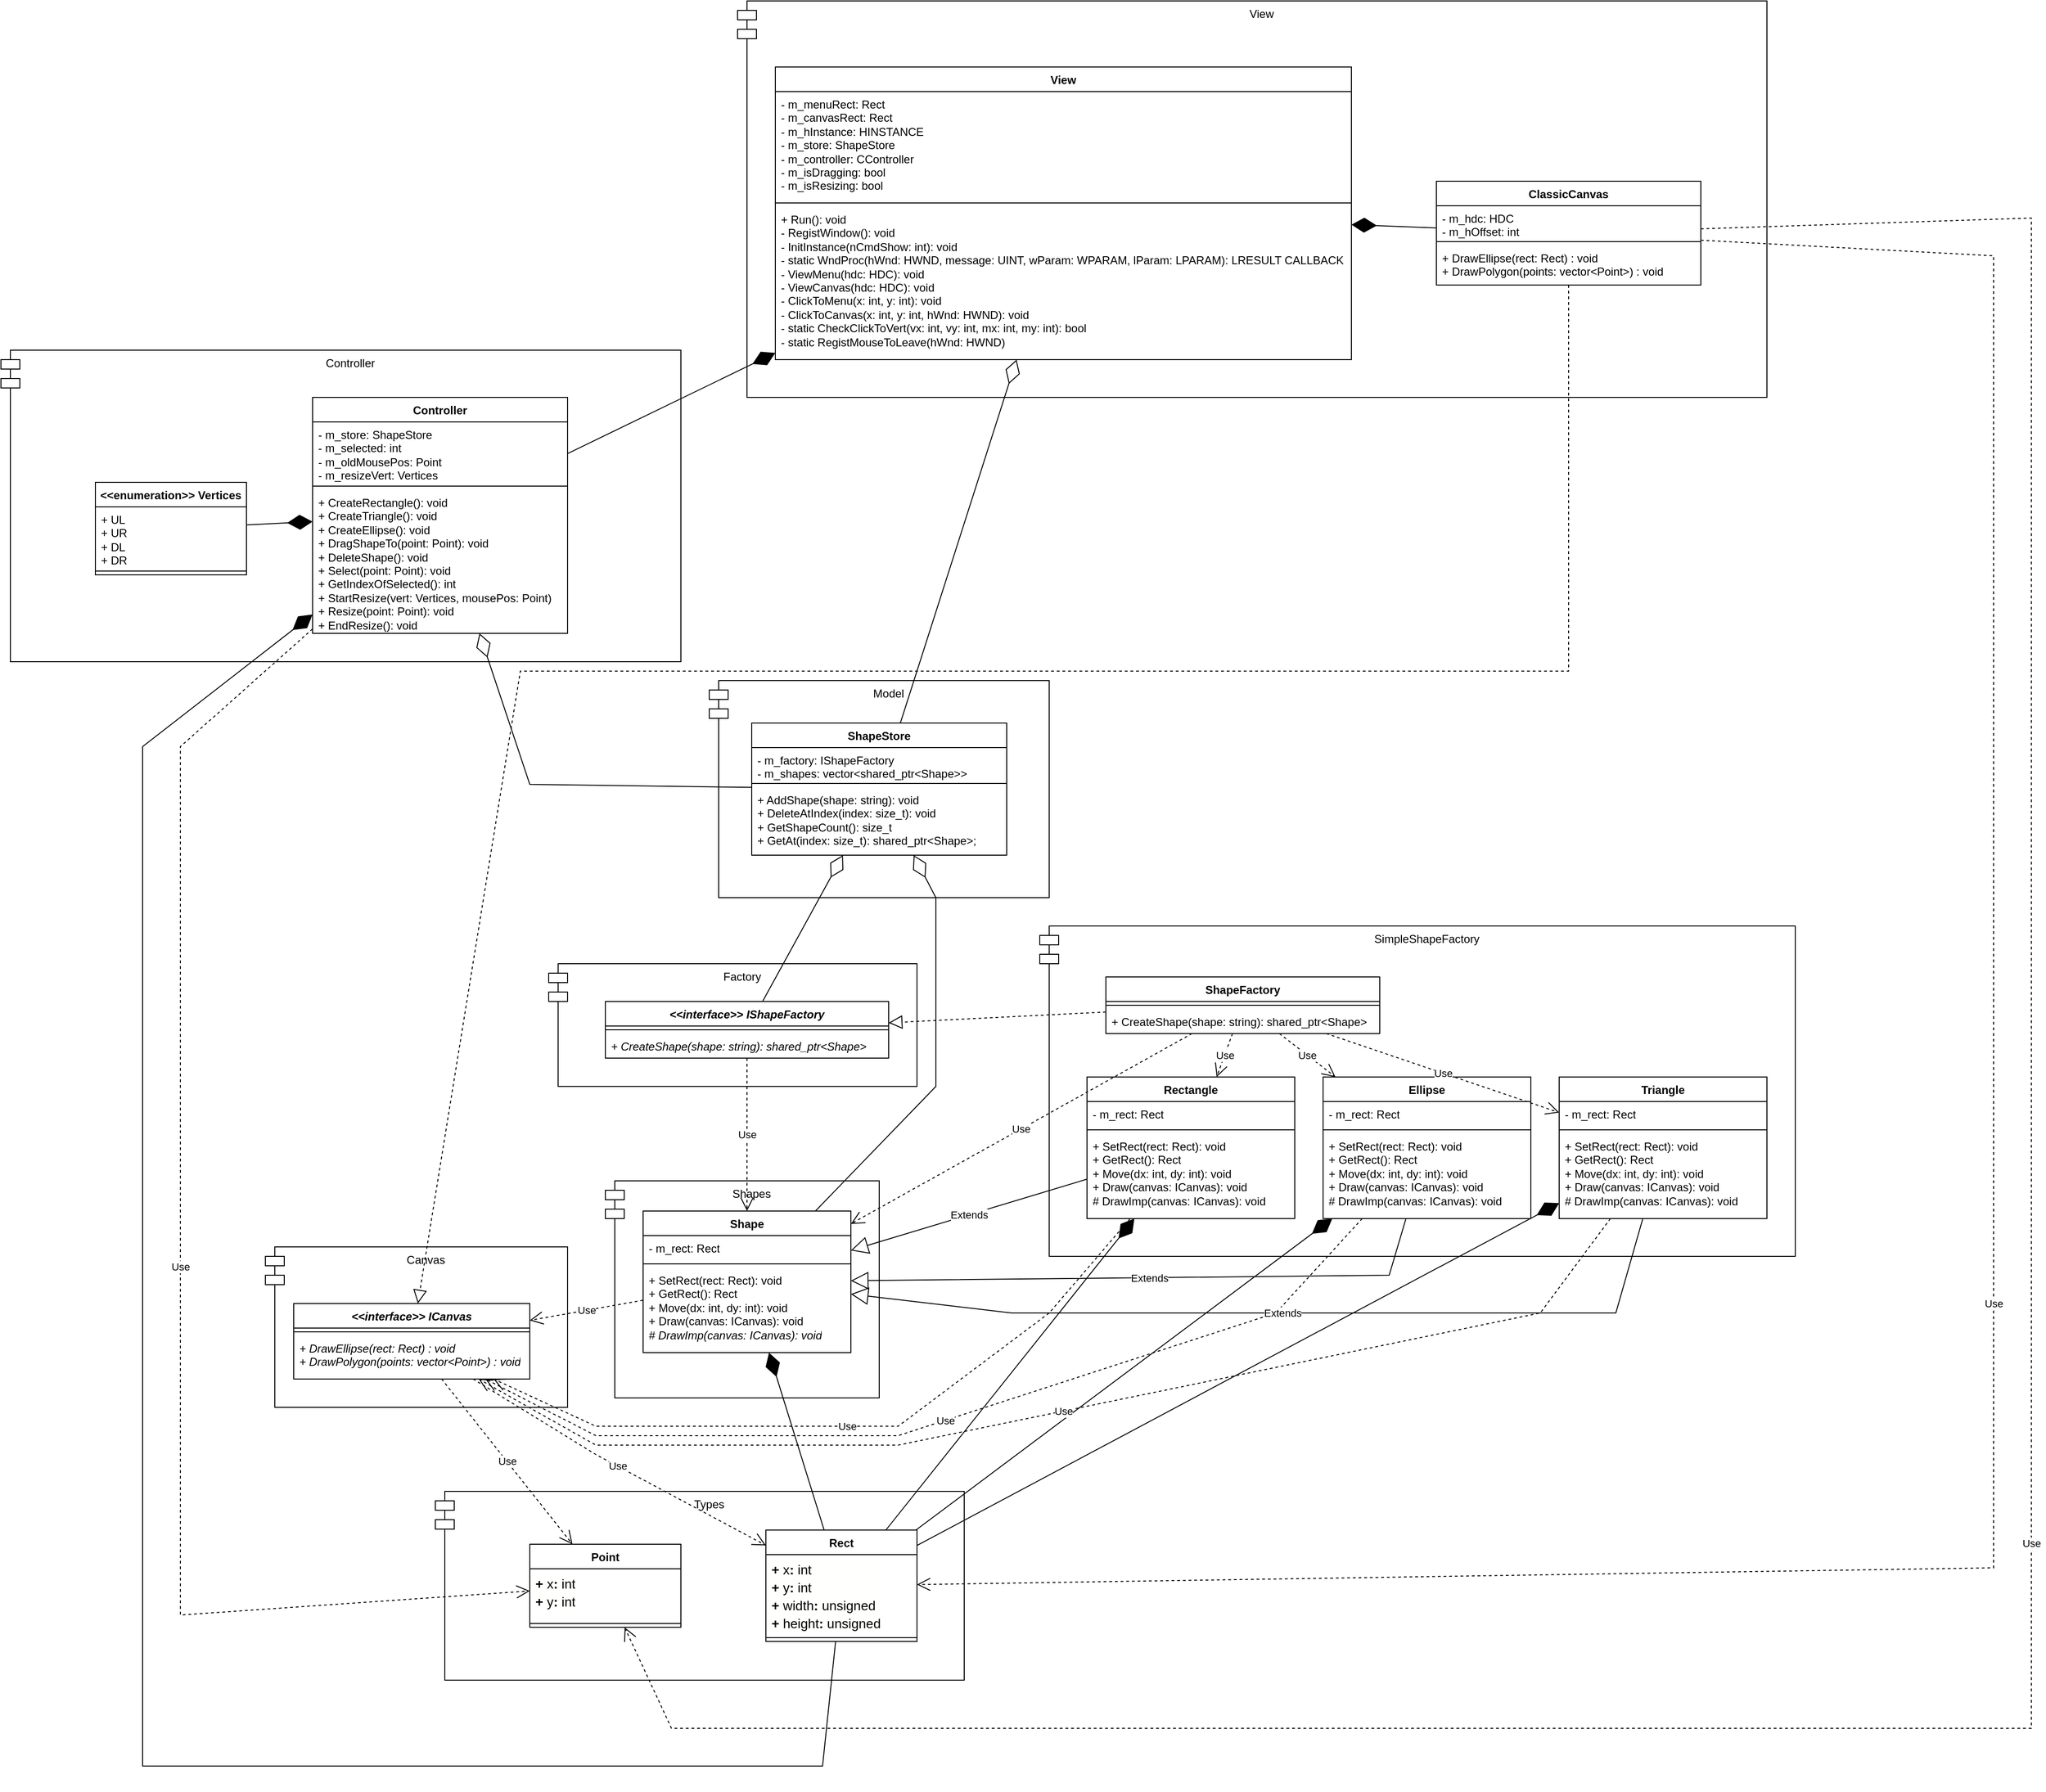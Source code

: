 <mxfile version="25.0.3">
  <diagram id="C5RBs43oDa-KdzZeNtuy" name="Page-1">
    <mxGraphModel dx="2845" dy="2247" grid="1" gridSize="10" guides="1" tooltips="1" connect="1" arrows="1" fold="1" page="1" pageScale="1" pageWidth="827" pageHeight="1169" math="0" shadow="0">
      <root>
        <mxCell id="WIyWlLk6GJQsqaUBKTNV-0" />
        <mxCell id="WIyWlLk6GJQsqaUBKTNV-1" parent="WIyWlLk6GJQsqaUBKTNV-0" />
        <mxCell id="ymav6V-hcm-zEig4iOVw-0" value="Types" style="shape=module;align=left;spacingLeft=20;align=center;verticalAlign=top;whiteSpace=wrap;html=1;" vertex="1" parent="WIyWlLk6GJQsqaUBKTNV-1">
          <mxGeometry x="-210" y="749" width="560" height="200" as="geometry" />
        </mxCell>
        <mxCell id="ymav6V-hcm-zEig4iOVw-1" value="Point" style="swimlane;fontStyle=1;align=center;verticalAlign=top;childLayout=stackLayout;horizontal=1;startSize=26;horizontalStack=0;resizeParent=1;resizeParentMax=0;resizeLast=0;collapsible=1;marginBottom=0;whiteSpace=wrap;html=1;" vertex="1" parent="WIyWlLk6GJQsqaUBKTNV-1">
          <mxGeometry x="-110" y="805" width="160" height="88" as="geometry" />
        </mxCell>
        <mxCell id="ymav6V-hcm-zEig4iOVw-2" value="&lt;div style=&quot;background-color: rgb(255, 255, 254); font-size: 14px; line-height: 19px; white-space: pre;&quot;&gt;&lt;div style=&quot;&quot;&gt;&lt;font face=&quot;Helvetica&quot;&gt;&lt;span style=&quot;font-weight: bold;&quot;&gt;+&lt;/span&gt; x&lt;span style=&quot;font-weight: bold;&quot;&gt;:&lt;/span&gt; int&lt;/font&gt;&lt;/div&gt;&lt;div style=&quot;&quot;&gt;&lt;font face=&quot;Helvetica&quot;&gt;&lt;span style=&quot;font-weight: bold;&quot;&gt;+&lt;/span&gt; y&lt;span style=&quot;font-weight: bold;&quot;&gt;:&lt;/span&gt; int&lt;/font&gt;&lt;/div&gt;&lt;/div&gt;" style="text;strokeColor=none;fillColor=none;align=left;verticalAlign=top;spacingLeft=4;spacingRight=4;overflow=hidden;rotatable=0;points=[[0,0.5],[1,0.5]];portConstraint=eastwest;whiteSpace=wrap;html=1;" vertex="1" parent="ymav6V-hcm-zEig4iOVw-1">
          <mxGeometry y="26" width="160" height="54" as="geometry" />
        </mxCell>
        <mxCell id="ymav6V-hcm-zEig4iOVw-3" value="" style="line;strokeWidth=1;fillColor=none;align=left;verticalAlign=middle;spacingTop=-1;spacingLeft=3;spacingRight=3;rotatable=0;labelPosition=right;points=[];portConstraint=eastwest;strokeColor=inherit;" vertex="1" parent="ymav6V-hcm-zEig4iOVw-1">
          <mxGeometry y="80" width="160" height="8" as="geometry" />
        </mxCell>
        <mxCell id="ymav6V-hcm-zEig4iOVw-5" value="Rect" style="swimlane;fontStyle=1;align=center;verticalAlign=top;childLayout=stackLayout;horizontal=1;startSize=26;horizontalStack=0;resizeParent=1;resizeParentMax=0;resizeLast=0;collapsible=1;marginBottom=0;whiteSpace=wrap;html=1;" vertex="1" parent="WIyWlLk6GJQsqaUBKTNV-1">
          <mxGeometry x="140" y="790" width="160" height="118" as="geometry" />
        </mxCell>
        <mxCell id="ymav6V-hcm-zEig4iOVw-6" value="&lt;div style=&quot;background-color: rgb(255, 255, 254); font-size: 14px; line-height: 19px; white-space: pre;&quot;&gt;&lt;div style=&quot;line-height: 19px;&quot;&gt;&lt;div style=&quot;&quot;&gt;&lt;font face=&quot;Helvetica&quot;&gt;&lt;span style=&quot;font-weight: bold;&quot;&gt;+&lt;/span&gt; x&lt;span style=&quot;font-weight: bold;&quot;&gt;:&lt;/span&gt; int&lt;/font&gt;&lt;/div&gt;&lt;div style=&quot;&quot;&gt;&lt;font face=&quot;Helvetica&quot;&gt;&lt;span style=&quot;font-weight: bold;&quot;&gt;+&lt;/span&gt; y&lt;span style=&quot;font-weight: bold;&quot;&gt;:&lt;/span&gt; int&lt;/font&gt;&lt;/div&gt;&lt;div style=&quot;&quot;&gt;&lt;font face=&quot;Helvetica&quot;&gt;&lt;span style=&quot;font-weight: bold;&quot;&gt;+&lt;/span&gt; width&lt;span style=&quot;font-weight: bold;&quot;&gt;:&lt;/span&gt; unsigned&lt;/font&gt;&lt;/div&gt;&lt;div style=&quot;&quot;&gt;&lt;font face=&quot;Helvetica&quot;&gt;&lt;span style=&quot;font-weight: bold;&quot;&gt;+&lt;/span&gt; height&lt;span style=&quot;font-weight: bold;&quot;&gt;:&lt;/span&gt; unsigned&lt;/font&gt;&lt;/div&gt;&lt;/div&gt;&lt;/div&gt;" style="text;strokeColor=none;fillColor=none;align=left;verticalAlign=top;spacingLeft=4;spacingRight=4;overflow=hidden;rotatable=0;points=[[0,0.5],[1,0.5]];portConstraint=eastwest;whiteSpace=wrap;html=1;" vertex="1" parent="ymav6V-hcm-zEig4iOVw-5">
          <mxGeometry y="26" width="160" height="84" as="geometry" />
        </mxCell>
        <mxCell id="ymav6V-hcm-zEig4iOVw-7" value="" style="line;strokeWidth=1;fillColor=none;align=left;verticalAlign=middle;spacingTop=-1;spacingLeft=3;spacingRight=3;rotatable=0;labelPosition=right;points=[];portConstraint=eastwest;strokeColor=inherit;" vertex="1" parent="ymav6V-hcm-zEig4iOVw-5">
          <mxGeometry y="110" width="160" height="8" as="geometry" />
        </mxCell>
        <mxCell id="ymav6V-hcm-zEig4iOVw-8" value="Canvas" style="shape=module;align=left;spacingLeft=20;align=center;verticalAlign=top;whiteSpace=wrap;html=1;" vertex="1" parent="WIyWlLk6GJQsqaUBKTNV-1">
          <mxGeometry x="-390" y="490" width="320" height="170" as="geometry" />
        </mxCell>
        <mxCell id="ymav6V-hcm-zEig4iOVw-9" value="&lt;i&gt;&amp;lt;&amp;lt;interface&amp;gt;&amp;gt; ICanvas&lt;/i&gt;" style="swimlane;fontStyle=1;align=center;verticalAlign=top;childLayout=stackLayout;horizontal=1;startSize=26;horizontalStack=0;resizeParent=1;resizeParentMax=0;resizeLast=0;collapsible=1;marginBottom=0;whiteSpace=wrap;html=1;" vertex="1" parent="WIyWlLk6GJQsqaUBKTNV-1">
          <mxGeometry x="-360" y="550" width="250" height="80" as="geometry" />
        </mxCell>
        <mxCell id="ymav6V-hcm-zEig4iOVw-11" value="" style="line;strokeWidth=1;fillColor=none;align=left;verticalAlign=middle;spacingTop=-1;spacingLeft=3;spacingRight=3;rotatable=0;labelPosition=right;points=[];portConstraint=eastwest;strokeColor=inherit;" vertex="1" parent="ymav6V-hcm-zEig4iOVw-9">
          <mxGeometry y="26" width="250" height="8" as="geometry" />
        </mxCell>
        <mxCell id="ymav6V-hcm-zEig4iOVw-12" value="&lt;i&gt;+ DrawEllipse(rect: Rect) : void&lt;/i&gt;&lt;div&gt;&lt;i&gt;+ DrawPolygon(points: vector&amp;lt;Point&amp;gt;) : void&lt;/i&gt;&lt;/div&gt;" style="text;strokeColor=none;fillColor=none;align=left;verticalAlign=top;spacingLeft=4;spacingRight=4;overflow=hidden;rotatable=0;points=[[0,0.5],[1,0.5]];portConstraint=eastwest;whiteSpace=wrap;html=1;" vertex="1" parent="ymav6V-hcm-zEig4iOVw-9">
          <mxGeometry y="34" width="250" height="46" as="geometry" />
        </mxCell>
        <mxCell id="ymav6V-hcm-zEig4iOVw-13" value="Shapes" style="shape=module;align=left;spacingLeft=20;align=center;verticalAlign=top;whiteSpace=wrap;html=1;" vertex="1" parent="WIyWlLk6GJQsqaUBKTNV-1">
          <mxGeometry x="-30" y="420" width="290" height="230" as="geometry" />
        </mxCell>
        <mxCell id="ymav6V-hcm-zEig4iOVw-14" value="Shape" style="swimlane;fontStyle=1;align=center;verticalAlign=top;childLayout=stackLayout;horizontal=1;startSize=26;horizontalStack=0;resizeParent=1;resizeParentMax=0;resizeLast=0;collapsible=1;marginBottom=0;whiteSpace=wrap;html=1;" vertex="1" parent="WIyWlLk6GJQsqaUBKTNV-1">
          <mxGeometry x="10" y="452" width="220" height="150" as="geometry" />
        </mxCell>
        <mxCell id="ymav6V-hcm-zEig4iOVw-15" value="- m_rect: Rect" style="text;strokeColor=none;fillColor=none;align=left;verticalAlign=top;spacingLeft=4;spacingRight=4;overflow=hidden;rotatable=0;points=[[0,0.5],[1,0.5]];portConstraint=eastwest;whiteSpace=wrap;html=1;" vertex="1" parent="ymav6V-hcm-zEig4iOVw-14">
          <mxGeometry y="26" width="220" height="26" as="geometry" />
        </mxCell>
        <mxCell id="ymav6V-hcm-zEig4iOVw-16" value="" style="line;strokeWidth=1;fillColor=none;align=left;verticalAlign=middle;spacingTop=-1;spacingLeft=3;spacingRight=3;rotatable=0;labelPosition=right;points=[];portConstraint=eastwest;strokeColor=inherit;" vertex="1" parent="ymav6V-hcm-zEig4iOVw-14">
          <mxGeometry y="52" width="220" height="8" as="geometry" />
        </mxCell>
        <mxCell id="ymav6V-hcm-zEig4iOVw-17" value="&lt;div&gt;+ SetRect(rect: Rect): void&lt;/div&gt;&lt;div&gt;+ GetRect(): Rect&lt;/div&gt;&lt;div&gt;+ Move(dx: int, dy: int): void&lt;/div&gt;&lt;div&gt;+ Draw(canvas: ICanvas): void&lt;/div&gt;&lt;div&gt;&lt;span style=&quot;background-color: initial;&quot;&gt;&lt;i&gt;# DrawImp(canvas: ICanvas): void&lt;/i&gt;&lt;/span&gt;&lt;/div&gt;" style="text;strokeColor=none;fillColor=none;align=left;verticalAlign=top;spacingLeft=4;spacingRight=4;overflow=hidden;rotatable=0;points=[[0,0.5],[1,0.5]];portConstraint=eastwest;whiteSpace=wrap;html=1;" vertex="1" parent="ymav6V-hcm-zEig4iOVw-14">
          <mxGeometry y="60" width="220" height="90" as="geometry" />
        </mxCell>
        <mxCell id="ymav6V-hcm-zEig4iOVw-18" value="Factory" style="shape=module;align=left;spacingLeft=20;align=center;verticalAlign=top;whiteSpace=wrap;html=1;" vertex="1" parent="WIyWlLk6GJQsqaUBKTNV-1">
          <mxGeometry x="-90" y="190" width="390" height="130" as="geometry" />
        </mxCell>
        <mxCell id="ymav6V-hcm-zEig4iOVw-19" value="Use" style="endArrow=open;endSize=12;dashed=1;html=1;rounded=0;" edge="1" parent="WIyWlLk6GJQsqaUBKTNV-1" source="ymav6V-hcm-zEig4iOVw-14" target="ymav6V-hcm-zEig4iOVw-9">
          <mxGeometry width="160" relative="1" as="geometry">
            <mxPoint x="-40" y="580" as="sourcePoint" />
            <mxPoint x="120" y="580" as="targetPoint" />
          </mxGeometry>
        </mxCell>
        <mxCell id="ymav6V-hcm-zEig4iOVw-20" value="" style="endArrow=diamondThin;endFill=1;endSize=24;html=1;rounded=0;" edge="1" parent="WIyWlLk6GJQsqaUBKTNV-1" source="ymav6V-hcm-zEig4iOVw-5" target="ymav6V-hcm-zEig4iOVw-14">
          <mxGeometry width="160" relative="1" as="geometry">
            <mxPoint x="-50" y="650" as="sourcePoint" />
            <mxPoint x="110" y="650" as="targetPoint" />
          </mxGeometry>
        </mxCell>
        <mxCell id="ymav6V-hcm-zEig4iOVw-21" value="Use" style="endArrow=open;endSize=12;dashed=1;html=1;rounded=0;" edge="1" parent="WIyWlLk6GJQsqaUBKTNV-1" source="ymav6V-hcm-zEig4iOVw-9" target="ymav6V-hcm-zEig4iOVw-1">
          <mxGeometry width="160" relative="1" as="geometry">
            <mxPoint x="-50" y="650" as="sourcePoint" />
            <mxPoint x="110" y="650" as="targetPoint" />
          </mxGeometry>
        </mxCell>
        <mxCell id="ymav6V-hcm-zEig4iOVw-22" value="Use" style="endArrow=open;endSize=12;dashed=1;html=1;rounded=0;" edge="1" parent="WIyWlLk6GJQsqaUBKTNV-1" source="ymav6V-hcm-zEig4iOVw-9" target="ymav6V-hcm-zEig4iOVw-5">
          <mxGeometry width="160" relative="1" as="geometry">
            <mxPoint x="-50" y="650" as="sourcePoint" />
            <mxPoint x="110" y="650" as="targetPoint" />
            <Array as="points">
              <mxPoint x="-40" y="710" />
            </Array>
          </mxGeometry>
        </mxCell>
        <mxCell id="ymav6V-hcm-zEig4iOVw-23" value="&lt;i&gt;&amp;lt;&amp;lt;interface&amp;gt;&amp;gt; IShapeFactory&lt;/i&gt;" style="swimlane;fontStyle=1;align=center;verticalAlign=top;childLayout=stackLayout;horizontal=1;startSize=26;horizontalStack=0;resizeParent=1;resizeParentMax=0;resizeLast=0;collapsible=1;marginBottom=0;whiteSpace=wrap;html=1;" vertex="1" parent="WIyWlLk6GJQsqaUBKTNV-1">
          <mxGeometry x="-30" y="230" width="300" height="60" as="geometry" />
        </mxCell>
        <mxCell id="ymav6V-hcm-zEig4iOVw-25" value="" style="line;strokeWidth=1;fillColor=none;align=left;verticalAlign=middle;spacingTop=-1;spacingLeft=3;spacingRight=3;rotatable=0;labelPosition=right;points=[];portConstraint=eastwest;strokeColor=inherit;" vertex="1" parent="ymav6V-hcm-zEig4iOVw-23">
          <mxGeometry y="26" width="300" height="8" as="geometry" />
        </mxCell>
        <mxCell id="ymav6V-hcm-zEig4iOVw-26" value="&lt;i&gt;+ CreateShape(shape: string): shared_ptr&amp;lt;Shape&amp;gt;&lt;/i&gt;" style="text;strokeColor=none;fillColor=none;align=left;verticalAlign=top;spacingLeft=4;spacingRight=4;overflow=hidden;rotatable=0;points=[[0,0.5],[1,0.5]];portConstraint=eastwest;whiteSpace=wrap;html=1;" vertex="1" parent="ymav6V-hcm-zEig4iOVw-23">
          <mxGeometry y="34" width="300" height="26" as="geometry" />
        </mxCell>
        <mxCell id="ymav6V-hcm-zEig4iOVw-27" value="Use" style="endArrow=open;endSize=12;dashed=1;html=1;rounded=0;" edge="1" parent="WIyWlLk6GJQsqaUBKTNV-1" source="ymav6V-hcm-zEig4iOVw-23" target="ymav6V-hcm-zEig4iOVw-14">
          <mxGeometry width="160" relative="1" as="geometry">
            <mxPoint x="-70" y="290" as="sourcePoint" />
            <mxPoint x="90" y="290" as="targetPoint" />
          </mxGeometry>
        </mxCell>
        <mxCell id="ymav6V-hcm-zEig4iOVw-28" value="SimpleShapeFactory" style="shape=module;align=left;spacingLeft=20;align=center;verticalAlign=top;whiteSpace=wrap;html=1;" vertex="1" parent="WIyWlLk6GJQsqaUBKTNV-1">
          <mxGeometry x="430" y="150" width="800" height="350" as="geometry" />
        </mxCell>
        <mxCell id="ymav6V-hcm-zEig4iOVw-29" value="ShapeFactory" style="swimlane;fontStyle=1;align=center;verticalAlign=top;childLayout=stackLayout;horizontal=1;startSize=26;horizontalStack=0;resizeParent=1;resizeParentMax=0;resizeLast=0;collapsible=1;marginBottom=0;whiteSpace=wrap;html=1;" vertex="1" parent="WIyWlLk6GJQsqaUBKTNV-1">
          <mxGeometry x="500" y="204" width="290" height="60" as="geometry" />
        </mxCell>
        <mxCell id="ymav6V-hcm-zEig4iOVw-31" value="" style="line;strokeWidth=1;fillColor=none;align=left;verticalAlign=middle;spacingTop=-1;spacingLeft=3;spacingRight=3;rotatable=0;labelPosition=right;points=[];portConstraint=eastwest;strokeColor=inherit;" vertex="1" parent="ymav6V-hcm-zEig4iOVw-29">
          <mxGeometry y="26" width="290" height="8" as="geometry" />
        </mxCell>
        <mxCell id="ymav6V-hcm-zEig4iOVw-32" value="+ CreateShape(shape: string): shared_ptr&amp;lt;Shape&amp;gt;" style="text;strokeColor=none;fillColor=none;align=left;verticalAlign=top;spacingLeft=4;spacingRight=4;overflow=hidden;rotatable=0;points=[[0,0.5],[1,0.5]];portConstraint=eastwest;whiteSpace=wrap;html=1;" vertex="1" parent="ymav6V-hcm-zEig4iOVw-29">
          <mxGeometry y="34" width="290" height="26" as="geometry" />
        </mxCell>
        <mxCell id="ymav6V-hcm-zEig4iOVw-33" value="Rectangle" style="swimlane;fontStyle=1;align=center;verticalAlign=top;childLayout=stackLayout;horizontal=1;startSize=26;horizontalStack=0;resizeParent=1;resizeParentMax=0;resizeLast=0;collapsible=1;marginBottom=0;whiteSpace=wrap;html=1;" vertex="1" parent="WIyWlLk6GJQsqaUBKTNV-1">
          <mxGeometry x="480" y="310" width="220" height="150" as="geometry" />
        </mxCell>
        <mxCell id="ymav6V-hcm-zEig4iOVw-34" value="- m_rect: Rect" style="text;strokeColor=none;fillColor=none;align=left;verticalAlign=top;spacingLeft=4;spacingRight=4;overflow=hidden;rotatable=0;points=[[0,0.5],[1,0.5]];portConstraint=eastwest;whiteSpace=wrap;html=1;" vertex="1" parent="ymav6V-hcm-zEig4iOVw-33">
          <mxGeometry y="26" width="220" height="26" as="geometry" />
        </mxCell>
        <mxCell id="ymav6V-hcm-zEig4iOVw-35" value="" style="line;strokeWidth=1;fillColor=none;align=left;verticalAlign=middle;spacingTop=-1;spacingLeft=3;spacingRight=3;rotatable=0;labelPosition=right;points=[];portConstraint=eastwest;strokeColor=inherit;" vertex="1" parent="ymav6V-hcm-zEig4iOVw-33">
          <mxGeometry y="52" width="220" height="8" as="geometry" />
        </mxCell>
        <mxCell id="ymav6V-hcm-zEig4iOVw-36" value="&lt;div&gt;+ SetRect(rect: Rect): void&lt;/div&gt;&lt;div&gt;+ GetRect(): Rect&lt;/div&gt;&lt;div&gt;+ Move(dx: int, dy: int): void&lt;/div&gt;&lt;div&gt;+ Draw(canvas: ICanvas): void&lt;/div&gt;&lt;div&gt;&lt;span style=&quot;background-color: initial;&quot;&gt;# DrawImp(canvas: ICanvas): void&lt;/span&gt;&lt;/div&gt;" style="text;strokeColor=none;fillColor=none;align=left;verticalAlign=top;spacingLeft=4;spacingRight=4;overflow=hidden;rotatable=0;points=[[0,0.5],[1,0.5]];portConstraint=eastwest;whiteSpace=wrap;html=1;" vertex="1" parent="ymav6V-hcm-zEig4iOVw-33">
          <mxGeometry y="60" width="220" height="90" as="geometry" />
        </mxCell>
        <mxCell id="ymav6V-hcm-zEig4iOVw-37" value="Ellipse" style="swimlane;fontStyle=1;align=center;verticalAlign=top;childLayout=stackLayout;horizontal=1;startSize=26;horizontalStack=0;resizeParent=1;resizeParentMax=0;resizeLast=0;collapsible=1;marginBottom=0;whiteSpace=wrap;html=1;" vertex="1" parent="WIyWlLk6GJQsqaUBKTNV-1">
          <mxGeometry x="730" y="310" width="220" height="150" as="geometry" />
        </mxCell>
        <mxCell id="ymav6V-hcm-zEig4iOVw-38" value="- m_rect: Rect" style="text;strokeColor=none;fillColor=none;align=left;verticalAlign=top;spacingLeft=4;spacingRight=4;overflow=hidden;rotatable=0;points=[[0,0.5],[1,0.5]];portConstraint=eastwest;whiteSpace=wrap;html=1;" vertex="1" parent="ymav6V-hcm-zEig4iOVw-37">
          <mxGeometry y="26" width="220" height="26" as="geometry" />
        </mxCell>
        <mxCell id="ymav6V-hcm-zEig4iOVw-39" value="" style="line;strokeWidth=1;fillColor=none;align=left;verticalAlign=middle;spacingTop=-1;spacingLeft=3;spacingRight=3;rotatable=0;labelPosition=right;points=[];portConstraint=eastwest;strokeColor=inherit;" vertex="1" parent="ymav6V-hcm-zEig4iOVw-37">
          <mxGeometry y="52" width="220" height="8" as="geometry" />
        </mxCell>
        <mxCell id="ymav6V-hcm-zEig4iOVw-40" value="&lt;div&gt;+ SetRect(rect: Rect): void&lt;/div&gt;&lt;div&gt;+ GetRect(): Rect&lt;/div&gt;&lt;div&gt;+ Move(dx: int, dy: int): void&lt;/div&gt;&lt;div&gt;+ Draw(canvas: ICanvas): void&lt;/div&gt;&lt;div&gt;&lt;span style=&quot;background-color: initial;&quot;&gt;# DrawImp(canvas: ICanvas): void&lt;/span&gt;&lt;/div&gt;" style="text;strokeColor=none;fillColor=none;align=left;verticalAlign=top;spacingLeft=4;spacingRight=4;overflow=hidden;rotatable=0;points=[[0,0.5],[1,0.5]];portConstraint=eastwest;whiteSpace=wrap;html=1;" vertex="1" parent="ymav6V-hcm-zEig4iOVw-37">
          <mxGeometry y="60" width="220" height="90" as="geometry" />
        </mxCell>
        <mxCell id="ymav6V-hcm-zEig4iOVw-41" value="Triangle" style="swimlane;fontStyle=1;align=center;verticalAlign=top;childLayout=stackLayout;horizontal=1;startSize=26;horizontalStack=0;resizeParent=1;resizeParentMax=0;resizeLast=0;collapsible=1;marginBottom=0;whiteSpace=wrap;html=1;" vertex="1" parent="WIyWlLk6GJQsqaUBKTNV-1">
          <mxGeometry x="980" y="310" width="220" height="150" as="geometry" />
        </mxCell>
        <mxCell id="ymav6V-hcm-zEig4iOVw-42" value="- m_rect: Rect" style="text;strokeColor=none;fillColor=none;align=left;verticalAlign=top;spacingLeft=4;spacingRight=4;overflow=hidden;rotatable=0;points=[[0,0.5],[1,0.5]];portConstraint=eastwest;whiteSpace=wrap;html=1;" vertex="1" parent="ymav6V-hcm-zEig4iOVw-41">
          <mxGeometry y="26" width="220" height="26" as="geometry" />
        </mxCell>
        <mxCell id="ymav6V-hcm-zEig4iOVw-43" value="" style="line;strokeWidth=1;fillColor=none;align=left;verticalAlign=middle;spacingTop=-1;spacingLeft=3;spacingRight=3;rotatable=0;labelPosition=right;points=[];portConstraint=eastwest;strokeColor=inherit;" vertex="1" parent="ymav6V-hcm-zEig4iOVw-41">
          <mxGeometry y="52" width="220" height="8" as="geometry" />
        </mxCell>
        <mxCell id="ymav6V-hcm-zEig4iOVw-44" value="&lt;div&gt;+ SetRect(rect: Rect): void&lt;/div&gt;&lt;div&gt;+ GetRect(): Rect&lt;/div&gt;&lt;div&gt;+ Move(dx: int, dy: int): void&lt;/div&gt;&lt;div&gt;+ Draw(canvas: ICanvas): void&lt;/div&gt;&lt;div&gt;&lt;span style=&quot;background-color: initial;&quot;&gt;# DrawImp(canvas: ICanvas): void&lt;/span&gt;&lt;/div&gt;" style="text;strokeColor=none;fillColor=none;align=left;verticalAlign=top;spacingLeft=4;spacingRight=4;overflow=hidden;rotatable=0;points=[[0,0.5],[1,0.5]];portConstraint=eastwest;whiteSpace=wrap;html=1;" vertex="1" parent="ymav6V-hcm-zEig4iOVw-41">
          <mxGeometry y="60" width="220" height="90" as="geometry" />
        </mxCell>
        <mxCell id="ymav6V-hcm-zEig4iOVw-45" value="" style="endArrow=diamondThin;endFill=1;endSize=24;html=1;rounded=0;" edge="1" parent="WIyWlLk6GJQsqaUBKTNV-1" source="ymav6V-hcm-zEig4iOVw-5" target="ymav6V-hcm-zEig4iOVw-33">
          <mxGeometry width="160" relative="1" as="geometry">
            <mxPoint x="212" y="800" as="sourcePoint" />
            <mxPoint x="153" y="612" as="targetPoint" />
          </mxGeometry>
        </mxCell>
        <mxCell id="ymav6V-hcm-zEig4iOVw-46" value="" style="endArrow=diamondThin;endFill=1;endSize=24;html=1;rounded=0;" edge="1" parent="WIyWlLk6GJQsqaUBKTNV-1" source="ymav6V-hcm-zEig4iOVw-5" target="ymav6V-hcm-zEig4iOVw-37">
          <mxGeometry width="160" relative="1" as="geometry">
            <mxPoint x="290" y="810" as="sourcePoint" />
            <mxPoint x="540" y="470" as="targetPoint" />
          </mxGeometry>
        </mxCell>
        <mxCell id="ymav6V-hcm-zEig4iOVw-47" value="" style="endArrow=diamondThin;endFill=1;endSize=24;html=1;rounded=0;" edge="1" parent="WIyWlLk6GJQsqaUBKTNV-1" source="ymav6V-hcm-zEig4iOVw-5" target="ymav6V-hcm-zEig4iOVw-41">
          <mxGeometry width="160" relative="1" as="geometry">
            <mxPoint x="287" y="810" as="sourcePoint" />
            <mxPoint x="550" y="480" as="targetPoint" />
          </mxGeometry>
        </mxCell>
        <mxCell id="ymav6V-hcm-zEig4iOVw-48" value="Use" style="endArrow=open;endSize=12;dashed=1;html=1;rounded=0;" edge="1" parent="WIyWlLk6GJQsqaUBKTNV-1" source="ymav6V-hcm-zEig4iOVw-33" target="ymav6V-hcm-zEig4iOVw-9">
          <mxGeometry width="160" relative="1" as="geometry">
            <mxPoint x="20" y="557" as="sourcePoint" />
            <mxPoint x="-100" y="578" as="targetPoint" />
            <Array as="points">
              <mxPoint x="440" y="560" />
              <mxPoint x="280" y="680" />
              <mxPoint x="-40" y="680" />
            </Array>
          </mxGeometry>
        </mxCell>
        <mxCell id="ymav6V-hcm-zEig4iOVw-49" value="Use" style="endArrow=open;endSize=12;dashed=1;html=1;rounded=0;" edge="1" parent="WIyWlLk6GJQsqaUBKTNV-1" source="ymav6V-hcm-zEig4iOVw-37" target="ymav6V-hcm-zEig4iOVw-9">
          <mxGeometry width="160" relative="1" as="geometry">
            <mxPoint x="536" y="470" as="sourcePoint" />
            <mxPoint x="-138" y="640" as="targetPoint" />
            <Array as="points">
              <mxPoint x="680" y="560" />
              <mxPoint x="280" y="690" />
              <mxPoint x="-40" y="690" />
            </Array>
          </mxGeometry>
        </mxCell>
        <mxCell id="ymav6V-hcm-zEig4iOVw-50" value="Use" style="endArrow=open;endSize=12;dashed=1;html=1;rounded=0;" edge="1" parent="WIyWlLk6GJQsqaUBKTNV-1" source="ymav6V-hcm-zEig4iOVw-41" target="ymav6V-hcm-zEig4iOVw-9">
          <mxGeometry width="160" relative="1" as="geometry">
            <mxPoint x="781" y="470" as="sourcePoint" />
            <mxPoint x="-147" y="640" as="targetPoint" />
            <Array as="points">
              <mxPoint x="960" y="560" />
              <mxPoint x="280" y="700" />
              <mxPoint x="-40" y="700" />
            </Array>
          </mxGeometry>
        </mxCell>
        <mxCell id="ymav6V-hcm-zEig4iOVw-51" value="Use" style="endArrow=open;endSize=12;dashed=1;html=1;rounded=0;" edge="1" parent="WIyWlLk6GJQsqaUBKTNV-1" source="ymav6V-hcm-zEig4iOVw-29" target="ymav6V-hcm-zEig4iOVw-33">
          <mxGeometry width="160" relative="1" as="geometry">
            <mxPoint x="650" y="350" as="sourcePoint" />
            <mxPoint x="810" y="350" as="targetPoint" />
          </mxGeometry>
        </mxCell>
        <mxCell id="ymav6V-hcm-zEig4iOVw-52" value="Use" style="endArrow=open;endSize=12;dashed=1;html=1;rounded=0;" edge="1" parent="WIyWlLk6GJQsqaUBKTNV-1" source="ymav6V-hcm-zEig4iOVw-29" target="ymav6V-hcm-zEig4iOVw-37">
          <mxGeometry width="160" relative="1" as="geometry">
            <mxPoint x="644" y="274" as="sourcePoint" />
            <mxPoint x="627" y="320" as="targetPoint" />
          </mxGeometry>
        </mxCell>
        <mxCell id="ymav6V-hcm-zEig4iOVw-53" value="Use" style="endArrow=open;endSize=12;dashed=1;html=1;rounded=0;" edge="1" parent="WIyWlLk6GJQsqaUBKTNV-1" source="ymav6V-hcm-zEig4iOVw-29" target="ymav6V-hcm-zEig4iOVw-41">
          <mxGeometry width="160" relative="1" as="geometry">
            <mxPoint x="694" y="274" as="sourcePoint" />
            <mxPoint x="753" y="320" as="targetPoint" />
          </mxGeometry>
        </mxCell>
        <mxCell id="ymav6V-hcm-zEig4iOVw-54" value="Use" style="endArrow=open;endSize=12;dashed=1;html=1;rounded=0;" edge="1" parent="WIyWlLk6GJQsqaUBKTNV-1" source="ymav6V-hcm-zEig4iOVw-29" target="ymav6V-hcm-zEig4iOVw-14">
          <mxGeometry width="160" relative="1" as="geometry">
            <mxPoint x="704" y="284" as="sourcePoint" />
            <mxPoint x="763" y="330" as="targetPoint" />
          </mxGeometry>
        </mxCell>
        <mxCell id="ymav6V-hcm-zEig4iOVw-56" value="" style="endArrow=block;dashed=1;endFill=0;endSize=12;html=1;rounded=0;" edge="1" parent="WIyWlLk6GJQsqaUBKTNV-1" source="ymav6V-hcm-zEig4iOVw-29" target="ymav6V-hcm-zEig4iOVw-23">
          <mxGeometry width="160" relative="1" as="geometry">
            <mxPoint x="320" y="330" as="sourcePoint" />
            <mxPoint x="480" y="330" as="targetPoint" />
          </mxGeometry>
        </mxCell>
        <mxCell id="ymav6V-hcm-zEig4iOVw-57" value="Extends" style="endArrow=block;endSize=16;endFill=0;html=1;rounded=0;" edge="1" parent="WIyWlLk6GJQsqaUBKTNV-1" source="ymav6V-hcm-zEig4iOVw-33" target="ymav6V-hcm-zEig4iOVw-14">
          <mxGeometry width="160" relative="1" as="geometry">
            <mxPoint x="450" y="470" as="sourcePoint" />
            <mxPoint x="610" y="470" as="targetPoint" />
          </mxGeometry>
        </mxCell>
        <mxCell id="ymav6V-hcm-zEig4iOVw-58" value="Extends" style="endArrow=block;endSize=16;endFill=0;html=1;rounded=0;" edge="1" parent="WIyWlLk6GJQsqaUBKTNV-1" source="ymav6V-hcm-zEig4iOVw-37" target="ymav6V-hcm-zEig4iOVw-14">
          <mxGeometry width="160" relative="1" as="geometry">
            <mxPoint x="490" y="428" as="sourcePoint" />
            <mxPoint x="240" y="504" as="targetPoint" />
            <Array as="points">
              <mxPoint x="800" y="520" />
            </Array>
          </mxGeometry>
        </mxCell>
        <mxCell id="ymav6V-hcm-zEig4iOVw-59" value="Extends" style="endArrow=block;endSize=16;endFill=0;html=1;rounded=0;" edge="1" parent="WIyWlLk6GJQsqaUBKTNV-1" source="ymav6V-hcm-zEig4iOVw-41" target="ymav6V-hcm-zEig4iOVw-14">
          <mxGeometry width="160" relative="1" as="geometry">
            <mxPoint x="828" y="470" as="sourcePoint" />
            <mxPoint x="240" y="536" as="targetPoint" />
            <Array as="points">
              <mxPoint x="1040" y="560" />
              <mxPoint x="400" y="560" />
            </Array>
          </mxGeometry>
        </mxCell>
        <mxCell id="ymav6V-hcm-zEig4iOVw-60" value="Model" style="shape=module;align=left;spacingLeft=20;align=center;verticalAlign=top;whiteSpace=wrap;html=1;" vertex="1" parent="WIyWlLk6GJQsqaUBKTNV-1">
          <mxGeometry x="80" y="-110" width="360" height="230" as="geometry" />
        </mxCell>
        <mxCell id="ymav6V-hcm-zEig4iOVw-61" value="ShapeStore" style="swimlane;fontStyle=1;align=center;verticalAlign=top;childLayout=stackLayout;horizontal=1;startSize=26;horizontalStack=0;resizeParent=1;resizeParentMax=0;resizeLast=0;collapsible=1;marginBottom=0;whiteSpace=wrap;html=1;" vertex="1" parent="WIyWlLk6GJQsqaUBKTNV-1">
          <mxGeometry x="125" y="-65" width="270" height="140" as="geometry" />
        </mxCell>
        <mxCell id="ymav6V-hcm-zEig4iOVw-62" value="- m_factory: IShapeFactory&lt;div&gt;- m_shapes: vector&amp;lt;shared_ptr&amp;lt;Shape&amp;gt;&amp;gt;&lt;/div&gt;" style="text;strokeColor=none;fillColor=none;align=left;verticalAlign=top;spacingLeft=4;spacingRight=4;overflow=hidden;rotatable=0;points=[[0,0.5],[1,0.5]];portConstraint=eastwest;whiteSpace=wrap;html=1;" vertex="1" parent="ymav6V-hcm-zEig4iOVw-61">
          <mxGeometry y="26" width="270" height="34" as="geometry" />
        </mxCell>
        <mxCell id="ymav6V-hcm-zEig4iOVw-63" value="" style="line;strokeWidth=1;fillColor=none;align=left;verticalAlign=middle;spacingTop=-1;spacingLeft=3;spacingRight=3;rotatable=0;labelPosition=right;points=[];portConstraint=eastwest;strokeColor=inherit;" vertex="1" parent="ymav6V-hcm-zEig4iOVw-61">
          <mxGeometry y="60" width="270" height="8" as="geometry" />
        </mxCell>
        <mxCell id="ymav6V-hcm-zEig4iOVw-64" value="+ AddShape(shape: string): void&lt;div&gt;+ DeleteAtIndex(index: size_t): void&lt;/div&gt;&lt;div&gt;+ GetShapeCount(): size_t&lt;/div&gt;&lt;div&gt;+ GetAt(index: size_t): shared_ptr&amp;lt;Shape&amp;gt;;&lt;/div&gt;" style="text;strokeColor=none;fillColor=none;align=left;verticalAlign=top;spacingLeft=4;spacingRight=4;overflow=hidden;rotatable=0;points=[[0,0.5],[1,0.5]];portConstraint=eastwest;whiteSpace=wrap;html=1;" vertex="1" parent="ymav6V-hcm-zEig4iOVw-61">
          <mxGeometry y="68" width="270" height="72" as="geometry" />
        </mxCell>
        <mxCell id="ymav6V-hcm-zEig4iOVw-65" value="" style="endArrow=diamondThin;endFill=0;endSize=24;html=1;rounded=0;" edge="1" parent="WIyWlLk6GJQsqaUBKTNV-1" source="ymav6V-hcm-zEig4iOVw-14" target="ymav6V-hcm-zEig4iOVw-61">
          <mxGeometry width="160" relative="1" as="geometry">
            <mxPoint x="140" y="10" as="sourcePoint" />
            <mxPoint x="300" y="10" as="targetPoint" />
            <Array as="points">
              <mxPoint x="320" y="320" />
              <mxPoint x="320" y="120" />
            </Array>
          </mxGeometry>
        </mxCell>
        <mxCell id="ymav6V-hcm-zEig4iOVw-66" value="" style="endArrow=diamondThin;endFill=0;endSize=24;html=1;rounded=0;" edge="1" parent="WIyWlLk6GJQsqaUBKTNV-1" source="ymav6V-hcm-zEig4iOVw-23" target="ymav6V-hcm-zEig4iOVw-61">
          <mxGeometry width="160" relative="1" as="geometry">
            <mxPoint x="180" y="260" as="sourcePoint" />
            <mxPoint x="330" y="140" as="targetPoint" />
          </mxGeometry>
        </mxCell>
        <mxCell id="ymav6V-hcm-zEig4iOVw-67" value="Controller" style="shape=module;align=left;spacingLeft=20;align=center;verticalAlign=top;whiteSpace=wrap;html=1;" vertex="1" parent="WIyWlLk6GJQsqaUBKTNV-1">
          <mxGeometry x="-670" y="-460" width="720" height="330" as="geometry" />
        </mxCell>
        <mxCell id="ymav6V-hcm-zEig4iOVw-68" value="Controller" style="swimlane;fontStyle=1;align=center;verticalAlign=top;childLayout=stackLayout;horizontal=1;startSize=26;horizontalStack=0;resizeParent=1;resizeParentMax=0;resizeLast=0;collapsible=1;marginBottom=0;whiteSpace=wrap;html=1;" vertex="1" parent="WIyWlLk6GJQsqaUBKTNV-1">
          <mxGeometry x="-340" y="-410" width="270" height="250" as="geometry" />
        </mxCell>
        <mxCell id="ymav6V-hcm-zEig4iOVw-69" value="- m_store: ShapeStore&lt;div&gt;- m_selected: int&lt;/div&gt;&lt;div&gt;- m_oldMousePos: Point&lt;/div&gt;&lt;div&gt;- m_resizeVert: Vertices&lt;/div&gt;" style="text;strokeColor=none;fillColor=none;align=left;verticalAlign=top;spacingLeft=4;spacingRight=4;overflow=hidden;rotatable=0;points=[[0,0.5],[1,0.5]];portConstraint=eastwest;whiteSpace=wrap;html=1;" vertex="1" parent="ymav6V-hcm-zEig4iOVw-68">
          <mxGeometry y="26" width="270" height="64" as="geometry" />
        </mxCell>
        <mxCell id="ymav6V-hcm-zEig4iOVw-70" value="" style="line;strokeWidth=1;fillColor=none;align=left;verticalAlign=middle;spacingTop=-1;spacingLeft=3;spacingRight=3;rotatable=0;labelPosition=right;points=[];portConstraint=eastwest;strokeColor=inherit;" vertex="1" parent="ymav6V-hcm-zEig4iOVw-68">
          <mxGeometry y="90" width="270" height="8" as="geometry" />
        </mxCell>
        <mxCell id="ymav6V-hcm-zEig4iOVw-71" value="+ CreateRectangle(): void&lt;div&gt;+ CreateTriangle(): void&lt;/div&gt;&lt;div&gt;+ CreateEllipse(): void&lt;/div&gt;&lt;div&gt;+ DragShapeTo(point: Point): void&lt;/div&gt;&lt;div&gt;+ DeleteShape(): void&lt;/div&gt;&lt;div&gt;+ Select(point: Point): void&lt;/div&gt;&lt;div&gt;+ GetIndexOfSelected(): int&lt;/div&gt;&lt;div&gt;+ StartResize(vert: Vertices, mousePos: Point)&lt;/div&gt;&lt;div&gt;+ Resize(point: Point): void&lt;/div&gt;&lt;div&gt;+ EndResize(): void&lt;/div&gt;" style="text;strokeColor=none;fillColor=none;align=left;verticalAlign=top;spacingLeft=4;spacingRight=4;overflow=hidden;rotatable=0;points=[[0,0.5],[1,0.5]];portConstraint=eastwest;whiteSpace=wrap;html=1;" vertex="1" parent="ymav6V-hcm-zEig4iOVw-68">
          <mxGeometry y="98" width="270" height="152" as="geometry" />
        </mxCell>
        <mxCell id="ymav6V-hcm-zEig4iOVw-72" value="&amp;lt;&amp;lt;enumeration&amp;gt;&amp;gt; Vertices" style="swimlane;fontStyle=1;align=center;verticalAlign=top;childLayout=stackLayout;horizontal=1;startSize=26;horizontalStack=0;resizeParent=1;resizeParentMax=0;resizeLast=0;collapsible=1;marginBottom=0;whiteSpace=wrap;html=1;" vertex="1" parent="WIyWlLk6GJQsqaUBKTNV-1">
          <mxGeometry x="-570" y="-320" width="160" height="98" as="geometry" />
        </mxCell>
        <mxCell id="ymav6V-hcm-zEig4iOVw-73" value="+ UL&lt;div&gt;+ UR&lt;/div&gt;&lt;div&gt;+ DL&lt;/div&gt;&lt;div&gt;+ DR&lt;/div&gt;" style="text;strokeColor=none;fillColor=none;align=left;verticalAlign=top;spacingLeft=4;spacingRight=4;overflow=hidden;rotatable=0;points=[[0,0.5],[1,0.5]];portConstraint=eastwest;whiteSpace=wrap;html=1;" vertex="1" parent="ymav6V-hcm-zEig4iOVw-72">
          <mxGeometry y="26" width="160" height="64" as="geometry" />
        </mxCell>
        <mxCell id="ymav6V-hcm-zEig4iOVw-74" value="" style="line;strokeWidth=1;fillColor=none;align=left;verticalAlign=middle;spacingTop=-1;spacingLeft=3;spacingRight=3;rotatable=0;labelPosition=right;points=[];portConstraint=eastwest;strokeColor=inherit;" vertex="1" parent="ymav6V-hcm-zEig4iOVw-72">
          <mxGeometry y="90" width="160" height="8" as="geometry" />
        </mxCell>
        <mxCell id="ymav6V-hcm-zEig4iOVw-76" value="" style="endArrow=diamondThin;endFill=1;endSize=24;html=1;rounded=0;" edge="1" parent="WIyWlLk6GJQsqaUBKTNV-1" source="ymav6V-hcm-zEig4iOVw-72" target="ymav6V-hcm-zEig4iOVw-68">
          <mxGeometry width="160" relative="1" as="geometry">
            <mxPoint x="-440" y="-280" as="sourcePoint" />
            <mxPoint x="-280" y="-280" as="targetPoint" />
          </mxGeometry>
        </mxCell>
        <mxCell id="ymav6V-hcm-zEig4iOVw-77" value="" style="endArrow=diamondThin;endFill=0;endSize=24;html=1;rounded=0;" edge="1" parent="WIyWlLk6GJQsqaUBKTNV-1" source="ymav6V-hcm-zEig4iOVw-61" target="ymav6V-hcm-zEig4iOVw-68">
          <mxGeometry width="160" relative="1" as="geometry">
            <mxPoint x="-180" y="-140" as="sourcePoint" />
            <mxPoint x="-20" y="-140" as="targetPoint" />
            <Array as="points">
              <mxPoint x="-110" />
            </Array>
          </mxGeometry>
        </mxCell>
        <mxCell id="ymav6V-hcm-zEig4iOVw-78" value="" style="endArrow=diamondThin;endFill=1;endSize=24;html=1;rounded=0;" edge="1" parent="WIyWlLk6GJQsqaUBKTNV-1" source="ymav6V-hcm-zEig4iOVw-5" target="ymav6V-hcm-zEig4iOVw-68">
          <mxGeometry width="160" relative="1" as="geometry">
            <mxPoint x="-340" y="-110" as="sourcePoint" />
            <mxPoint x="-180" y="-110" as="targetPoint" />
            <Array as="points">
              <mxPoint x="200" y="1040" />
              <mxPoint x="-520" y="1040" />
              <mxPoint x="-520" y="-40" />
            </Array>
          </mxGeometry>
        </mxCell>
        <mxCell id="ymav6V-hcm-zEig4iOVw-79" value="Use" style="endArrow=open;endSize=12;dashed=1;html=1;rounded=0;" edge="1" parent="WIyWlLk6GJQsqaUBKTNV-1" source="ymav6V-hcm-zEig4iOVw-68" target="ymav6V-hcm-zEig4iOVw-1">
          <mxGeometry width="160" relative="1" as="geometry">
            <mxPoint x="-250" y="90" as="sourcePoint" />
            <mxPoint x="-90" y="90" as="targetPoint" />
            <Array as="points">
              <mxPoint x="-480" y="-40" />
              <mxPoint x="-480" y="880" />
            </Array>
          </mxGeometry>
        </mxCell>
        <mxCell id="ymav6V-hcm-zEig4iOVw-80" value="View" style="shape=module;align=left;spacingLeft=20;align=center;verticalAlign=top;whiteSpace=wrap;html=1;" vertex="1" parent="WIyWlLk6GJQsqaUBKTNV-1">
          <mxGeometry x="110" y="-830" width="1090" height="420" as="geometry" />
        </mxCell>
        <mxCell id="ymav6V-hcm-zEig4iOVw-81" value="ClassicCanvas" style="swimlane;fontStyle=1;align=center;verticalAlign=top;childLayout=stackLayout;horizontal=1;startSize=26;horizontalStack=0;resizeParent=1;resizeParentMax=0;resizeLast=0;collapsible=1;marginBottom=0;whiteSpace=wrap;html=1;" vertex="1" parent="WIyWlLk6GJQsqaUBKTNV-1">
          <mxGeometry x="850" y="-639" width="280" height="110" as="geometry" />
        </mxCell>
        <mxCell id="ymav6V-hcm-zEig4iOVw-82" value="- m_hdc: HDC&lt;div&gt;- m_hOffset: int&lt;/div&gt;" style="text;strokeColor=none;fillColor=none;align=left;verticalAlign=top;spacingLeft=4;spacingRight=4;overflow=hidden;rotatable=0;points=[[0,0.5],[1,0.5]];portConstraint=eastwest;whiteSpace=wrap;html=1;" vertex="1" parent="ymav6V-hcm-zEig4iOVw-81">
          <mxGeometry y="26" width="280" height="34" as="geometry" />
        </mxCell>
        <mxCell id="ymav6V-hcm-zEig4iOVw-83" value="" style="line;strokeWidth=1;fillColor=none;align=left;verticalAlign=middle;spacingTop=-1;spacingLeft=3;spacingRight=3;rotatable=0;labelPosition=right;points=[];portConstraint=eastwest;strokeColor=inherit;" vertex="1" parent="ymav6V-hcm-zEig4iOVw-81">
          <mxGeometry y="60" width="280" height="8" as="geometry" />
        </mxCell>
        <mxCell id="ymav6V-hcm-zEig4iOVw-84" value="+ DrawEllipse(rect: Rect) : void&lt;div&gt;+ DrawPolygon(points: vector&amp;lt;Point&amp;gt;) : void&lt;/div&gt;" style="text;strokeColor=none;fillColor=none;align=left;verticalAlign=top;spacingLeft=4;spacingRight=4;overflow=hidden;rotatable=0;points=[[0,0.5],[1,0.5]];portConstraint=eastwest;whiteSpace=wrap;html=1;" vertex="1" parent="ymav6V-hcm-zEig4iOVw-81">
          <mxGeometry y="68" width="280" height="42" as="geometry" />
        </mxCell>
        <mxCell id="ymav6V-hcm-zEig4iOVw-85" value="View" style="swimlane;fontStyle=1;align=center;verticalAlign=top;childLayout=stackLayout;horizontal=1;startSize=26;horizontalStack=0;resizeParent=1;resizeParentMax=0;resizeLast=0;collapsible=1;marginBottom=0;whiteSpace=wrap;html=1;" vertex="1" parent="WIyWlLk6GJQsqaUBKTNV-1">
          <mxGeometry x="150" y="-760" width="610" height="310" as="geometry" />
        </mxCell>
        <mxCell id="ymav6V-hcm-zEig4iOVw-86" value="- m_menuRect: Rect&lt;div&gt;- m_canvasRect: Rect&lt;/div&gt;&lt;div&gt;- m_hInstance: HINSTANCE&lt;/div&gt;&lt;div&gt;- m_store: ShapeStore&lt;/div&gt;&lt;div&gt;- m_controller: CController&lt;/div&gt;&lt;div&gt;- m_isDragging: bool&lt;/div&gt;&lt;div&gt;- m_isResizing: bool&lt;/div&gt;" style="text;strokeColor=none;fillColor=none;align=left;verticalAlign=top;spacingLeft=4;spacingRight=4;overflow=hidden;rotatable=0;points=[[0,0.5],[1,0.5]];portConstraint=eastwest;whiteSpace=wrap;html=1;" vertex="1" parent="ymav6V-hcm-zEig4iOVw-85">
          <mxGeometry y="26" width="610" height="114" as="geometry" />
        </mxCell>
        <mxCell id="ymav6V-hcm-zEig4iOVw-87" value="" style="line;strokeWidth=1;fillColor=none;align=left;verticalAlign=middle;spacingTop=-1;spacingLeft=3;spacingRight=3;rotatable=0;labelPosition=right;points=[];portConstraint=eastwest;strokeColor=inherit;" vertex="1" parent="ymav6V-hcm-zEig4iOVw-85">
          <mxGeometry y="140" width="610" height="8" as="geometry" />
        </mxCell>
        <mxCell id="ymav6V-hcm-zEig4iOVw-88" value="+ Run(): void&lt;div&gt;- RegistWindow(): void&lt;/div&gt;&lt;div&gt;- InitInstance(nCmdShow: int): void&lt;/div&gt;&lt;div&gt;- static WndProc(hWnd: HWND, message: UINT, wParam: WPARAM, lParam: LPARAM): LRESULT CALLBACK&lt;/div&gt;&lt;div&gt;- ViewMenu(hdc: HDC): void&lt;/div&gt;&lt;div&gt;- ViewCanvas(hdc: HDC): void&lt;/div&gt;&lt;div&gt;- ClickToMenu(x: int, y: int): void&lt;/div&gt;&lt;div&gt;- ClickToCanvas(x: int, y: int, hWnd: HWND): void&lt;/div&gt;&lt;div&gt;- static CheckClickToVert(vx: int, vy: int, mx: int, my: int): bool&lt;/div&gt;&lt;div&gt;- static RegistMouseToLeave(hWnd: HWND)&lt;/div&gt;" style="text;strokeColor=none;fillColor=none;align=left;verticalAlign=top;spacingLeft=4;spacingRight=4;overflow=hidden;rotatable=0;points=[[0,0.5],[1,0.5]];portConstraint=eastwest;whiteSpace=wrap;html=1;" vertex="1" parent="ymav6V-hcm-zEig4iOVw-85">
          <mxGeometry y="148" width="610" height="162" as="geometry" />
        </mxCell>
        <mxCell id="ymav6V-hcm-zEig4iOVw-89" value="" style="endArrow=diamondThin;endFill=1;endSize=24;html=1;rounded=0;" edge="1" parent="WIyWlLk6GJQsqaUBKTNV-1" source="ymav6V-hcm-zEig4iOVw-81">
          <mxGeometry width="160" relative="1" as="geometry">
            <mxPoint x="320" y="-530" as="sourcePoint" />
            <mxPoint x="760" y="-593" as="targetPoint" />
          </mxGeometry>
        </mxCell>
        <mxCell id="ymav6V-hcm-zEig4iOVw-90" value="" style="endArrow=block;dashed=1;endFill=0;endSize=12;html=1;rounded=0;" edge="1" parent="WIyWlLk6GJQsqaUBKTNV-1" source="ymav6V-hcm-zEig4iOVw-81" target="ymav6V-hcm-zEig4iOVw-9">
          <mxGeometry width="160" relative="1" as="geometry">
            <mxPoint x="700" y="-480" as="sourcePoint" />
            <mxPoint x="860" y="-480" as="targetPoint" />
            <Array as="points">
              <mxPoint x="990" y="-120" />
              <mxPoint x="-120" y="-120" />
            </Array>
          </mxGeometry>
        </mxCell>
        <mxCell id="ymav6V-hcm-zEig4iOVw-91" value="Use" style="endArrow=open;endSize=12;dashed=1;html=1;rounded=0;" edge="1" parent="WIyWlLk6GJQsqaUBKTNV-1" source="ymav6V-hcm-zEig4iOVw-81" target="ymav6V-hcm-zEig4iOVw-5">
          <mxGeometry width="160" relative="1" as="geometry">
            <mxPoint x="600" y="-250" as="sourcePoint" />
            <mxPoint x="760" y="-250" as="targetPoint" />
            <Array as="points">
              <mxPoint x="1440" y="-560" />
              <mxPoint x="1440" y="830" />
            </Array>
          </mxGeometry>
        </mxCell>
        <mxCell id="ymav6V-hcm-zEig4iOVw-92" value="Use" style="endArrow=open;endSize=12;dashed=1;html=1;rounded=0;" edge="1" parent="WIyWlLk6GJQsqaUBKTNV-1" source="ymav6V-hcm-zEig4iOVw-81" target="ymav6V-hcm-zEig4iOVw-1">
          <mxGeometry width="160" relative="1" as="geometry">
            <mxPoint x="1140" y="-567" as="sourcePoint" />
            <mxPoint x="310" y="858" as="targetPoint" />
            <Array as="points">
              <mxPoint x="1480" y="-600" />
              <mxPoint x="1480" y="1000" />
              <mxPoint x="40" y="1000" />
            </Array>
          </mxGeometry>
        </mxCell>
        <mxCell id="ymav6V-hcm-zEig4iOVw-93" value="" style="endArrow=diamondThin;endFill=1;endSize=24;html=1;rounded=0;" edge="1" parent="WIyWlLk6GJQsqaUBKTNV-1" source="ymav6V-hcm-zEig4iOVw-68" target="ymav6V-hcm-zEig4iOVw-85">
          <mxGeometry width="160" relative="1" as="geometry">
            <mxPoint x="450" y="-430" as="sourcePoint" />
            <mxPoint x="610" y="-430" as="targetPoint" />
          </mxGeometry>
        </mxCell>
        <mxCell id="ymav6V-hcm-zEig4iOVw-94" value="" style="endArrow=diamondThin;endFill=0;endSize=24;html=1;rounded=0;" edge="1" parent="WIyWlLk6GJQsqaUBKTNV-1" source="ymav6V-hcm-zEig4iOVw-61" target="ymav6V-hcm-zEig4iOVw-85">
          <mxGeometry width="160" relative="1" as="geometry">
            <mxPoint x="390" y="-290" as="sourcePoint" />
            <mxPoint x="550" y="-290" as="targetPoint" />
          </mxGeometry>
        </mxCell>
      </root>
    </mxGraphModel>
  </diagram>
</mxfile>
